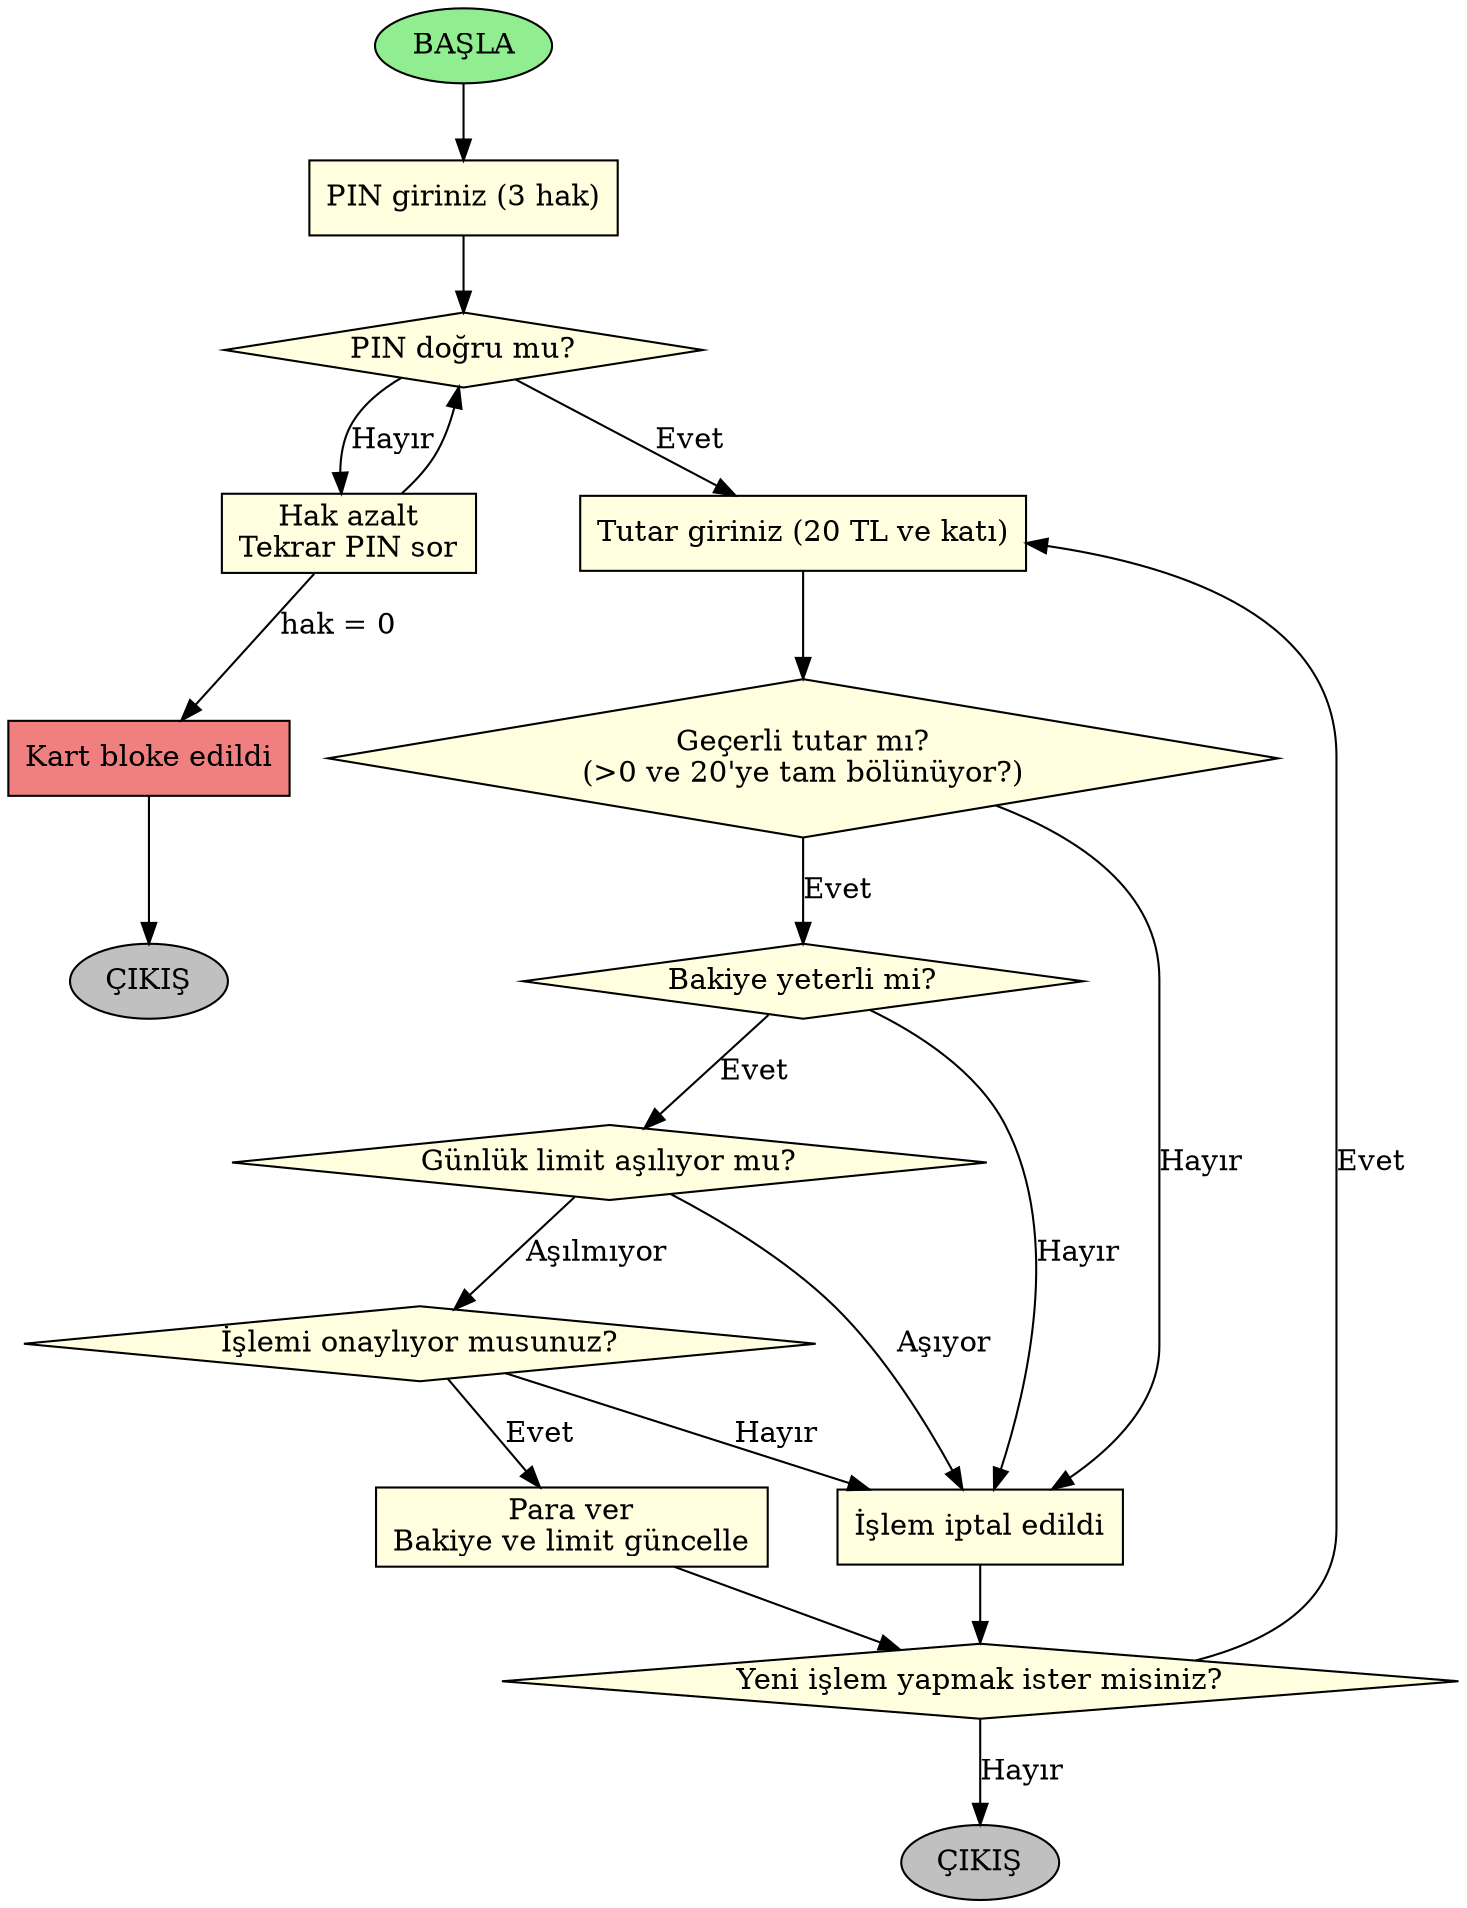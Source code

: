 digraph ATM_Para_Cekme {

    rankdir=TB;
    node [shape=box, style=filled, fillcolor=lightyellow];

    Start [label="BAŞLA", shape=oval, fillcolor=lightgreen];
    PinPrompt [label="PIN giriniz (3 hak)"];
    CheckPin [label="PIN doğru mu?", shape=diamond];
    WrongPin [label="Hak azalt\nTekrar PIN sor"];
    BlockCard [label="Kart bloke edildi", shape=box, fillcolor=lightcoral];
    ExitBlocked [label="ÇIKIŞ", shape=oval, fillcolor=gray];

    EnterAmount [label="Tutar giriniz (20 TL ve katı)"];
    CheckAmountValid [label="Geçerli tutar mı?\n(>0 ve 20'ye tam bölünüyor?)", shape=diamond];
    CheckBalance [label="Bakiye yeterli mi?", shape=diamond];
    CheckLimit [label="Günlük limit aşılıyor mu?", shape=diamond];
    Confirm [label="İşlemi onaylıyor musunuz?", shape=diamond];
    Withdraw [label="Para ver\nBakiye ve limit güncelle"];
    Cancelled [label="İşlem iptal edildi"];
    AskRepeat [label="Yeni işlem yapmak ister misiniz?", shape=diamond];
    Exit [label="ÇIKIŞ", shape=oval, fillcolor=gray];

    Start -> PinPrompt;
    PinPrompt -> CheckPin;

    CheckPin -> EnterAmount [label="Evet"];
    CheckPin -> WrongPin [label="Hayır"];

    WrongPin -> CheckPin;
    WrongPin -> BlockCard [label="hak = 0"];
    BlockCard -> ExitBlocked;

    EnterAmount -> CheckAmountValid;
    CheckAmountValid -> CheckBalance [label="Evet"];
    CheckAmountValid -> Cancelled [label="Hayır"];

    CheckBalance -> CheckLimit [label="Evet"];
    CheckBalance -> Cancelled [label="Hayır"];

    CheckLimit -> Confirm [label="Aşılmıyor"];
    CheckLimit -> Cancelled [label="Aşıyor"];

    Confirm -> Withdraw [label="Evet"];
    Confirm -> Cancelled [label="Hayır"];

    Withdraw -> AskRepeat;
    Cancelled -> AskRepeat;

    AskRepeat -> EnterAmount [label="Evet"];
    AskRepeat -> Exit [label="Hayır"];
}
